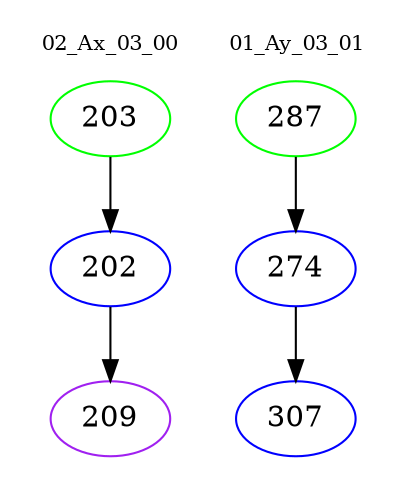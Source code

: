 digraph{
subgraph cluster_0 {
color = white
label = "02_Ax_03_00";
fontsize=10;
T0_203 [label="203", color="green"]
T0_203 -> T0_202 [color="black"]
T0_202 [label="202", color="blue"]
T0_202 -> T0_209 [color="black"]
T0_209 [label="209", color="purple"]
}
subgraph cluster_1 {
color = white
label = "01_Ay_03_01";
fontsize=10;
T1_287 [label="287", color="green"]
T1_287 -> T1_274 [color="black"]
T1_274 [label="274", color="blue"]
T1_274 -> T1_307 [color="black"]
T1_307 [label="307", color="blue"]
}
}
